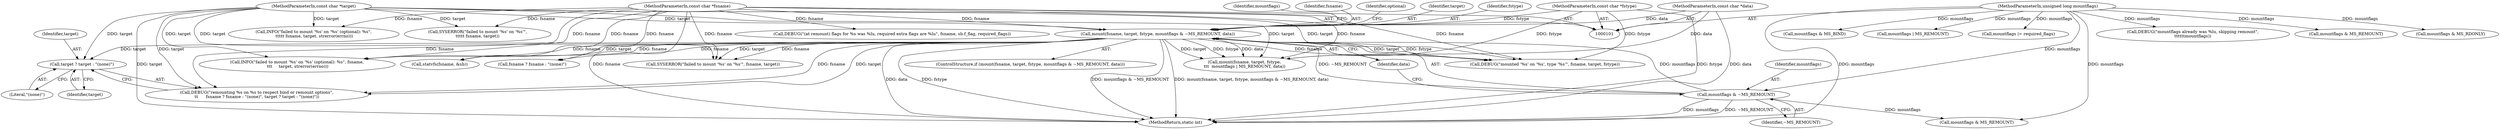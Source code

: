 digraph "1_lxc_592fd47a6245508b79fe6ac819fe6d3b2c1289be_5@pointer" {
"1000155" [label="(Call,target ? target : \"(none)\")"];
"1000103" [label="(MethodParameterIn,const char *target)"];
"1000111" [label="(Call,mount(fsname, target, fstype, mountflags & ~MS_REMOUNT, data))"];
"1000102" [label="(MethodParameterIn,const char *fsname)"];
"1000104" [label="(MethodParameterIn,const char *fstype)"];
"1000115" [label="(Call,mountflags & ~MS_REMOUNT)"];
"1000105" [label="(MethodParameterIn,unsigned long mountflags)"];
"1000106" [label="(MethodParameterIn,const char *data)"];
"1000218" [label="(Call,DEBUG(\"(at remount) flags for %s was %lu, required extra flags are %lu\", fsname, sb.f_flag, required_flags))"];
"1000142" [label="(Call,mountflags & MS_REMOUNT)"];
"1000253" [label="(Call,mountflags | MS_REMOUNT)"];
"1000118" [label="(Identifier,data)"];
"1000149" [label="(Call,DEBUG(\"remounting %s on %s to respect bind or remount options\",\n\t\t      fsname ? fsname : \"(none)\", target ? target : \"(none)\"))"];
"1000111" [label="(Call,mount(fsname, target, fstype, mountflags & ~MS_REMOUNT, data))"];
"1000158" [label="(Literal,\"(none)\")"];
"1000271" [label="(Call,SYSERROR(\"failed to mount '%s' on '%s'\",\n\t\t\t\t\t fsname, target))"];
"1000113" [label="(Identifier,target)"];
"1000114" [label="(Identifier,fstype)"];
"1000245" [label="(Call,mountflags |= required_flags)"];
"1000286" [label="(MethodReturn,static int)"];
"1000106" [label="(MethodParameterIn,const char *data)"];
"1000172" [label="(Call,statvfs(fsname, &sb))"];
"1000105" [label="(MethodParameterIn,unsigned long mountflags)"];
"1000156" [label="(Identifier,target)"];
"1000103" [label="(MethodParameterIn,const char *target)"];
"1000157" [label="(Identifier,target)"];
"1000143" [label="(Identifier,mountflags)"];
"1000115" [label="(Call,mountflags & ~MS_REMOUNT)"];
"1000155" [label="(Call,target ? target : \"(none)\")"];
"1000104" [label="(MethodParameterIn,const char *fstype)"];
"1000102" [label="(MethodParameterIn,const char *fsname)"];
"1000241" [label="(Call,DEBUG(\"mountflags already was %lu, skipping remount\",\n\t\t\t\t\t\tmountflags))"];
"1000117" [label="(Identifier,~MS_REMOUNT)"];
"1000110" [label="(ControlStructure,if (mount(fsname, target, fstype, mountflags & ~MS_REMOUNT, data)))"];
"1000123" [label="(Call,INFO(\"failed to mount '%s' on '%s' (optional): %s\", fsname,\n \t\t\t     target, strerror(errno)))"];
"1000116" [label="(Identifier,mountflags)"];
"1000133" [label="(Call,SYSERROR(\"failed to mount '%s' on '%s'\", fsname, target))"];
"1000227" [label="(Call,mountflags & MS_REMOUNT)"];
"1000164" [label="(Call,mountflags & MS_RDONLY)"];
"1000261" [label="(Call,INFO(\"failed to mount '%s' on '%s' (optional): %s\",\n \t\t\t\t\t fsname, target, strerror(errno)))"];
"1000112" [label="(Identifier,fsname)"];
"1000121" [label="(Identifier,optional)"];
"1000279" [label="(Call,DEBUG(\"mounted '%s' on '%s', type '%s'\", fsname, target, fstype))"];
"1000249" [label="(Call,mount(fsname, target, fstype,\n\t\t\t  mountflags | MS_REMOUNT, data))"];
"1000145" [label="(Call,mountflags & MS_BIND)"];
"1000151" [label="(Call,fsname ? fsname : \"(none)\")"];
"1000155" -> "1000149"  [label="AST: "];
"1000155" -> "1000157"  [label="CFG: "];
"1000155" -> "1000158"  [label="CFG: "];
"1000156" -> "1000155"  [label="AST: "];
"1000157" -> "1000155"  [label="AST: "];
"1000158" -> "1000155"  [label="AST: "];
"1000149" -> "1000155"  [label="CFG: "];
"1000103" -> "1000155"  [label="DDG: target"];
"1000111" -> "1000155"  [label="DDG: target"];
"1000103" -> "1000101"  [label="AST: "];
"1000103" -> "1000286"  [label="DDG: target"];
"1000103" -> "1000111"  [label="DDG: target"];
"1000103" -> "1000123"  [label="DDG: target"];
"1000103" -> "1000133"  [label="DDG: target"];
"1000103" -> "1000149"  [label="DDG: target"];
"1000103" -> "1000249"  [label="DDG: target"];
"1000103" -> "1000261"  [label="DDG: target"];
"1000103" -> "1000271"  [label="DDG: target"];
"1000103" -> "1000279"  [label="DDG: target"];
"1000111" -> "1000110"  [label="AST: "];
"1000111" -> "1000118"  [label="CFG: "];
"1000112" -> "1000111"  [label="AST: "];
"1000113" -> "1000111"  [label="AST: "];
"1000114" -> "1000111"  [label="AST: "];
"1000115" -> "1000111"  [label="AST: "];
"1000118" -> "1000111"  [label="AST: "];
"1000121" -> "1000111"  [label="CFG: "];
"1000143" -> "1000111"  [label="CFG: "];
"1000111" -> "1000286"  [label="DDG: data"];
"1000111" -> "1000286"  [label="DDG: fstype"];
"1000111" -> "1000286"  [label="DDG: mountflags & ~MS_REMOUNT"];
"1000111" -> "1000286"  [label="DDG: mount(fsname, target, fstype, mountflags & ~MS_REMOUNT, data)"];
"1000102" -> "1000111"  [label="DDG: fsname"];
"1000104" -> "1000111"  [label="DDG: fstype"];
"1000115" -> "1000111"  [label="DDG: mountflags"];
"1000115" -> "1000111"  [label="DDG: ~MS_REMOUNT"];
"1000106" -> "1000111"  [label="DDG: data"];
"1000111" -> "1000123"  [label="DDG: fsname"];
"1000111" -> "1000123"  [label="DDG: target"];
"1000111" -> "1000133"  [label="DDG: fsname"];
"1000111" -> "1000133"  [label="DDG: target"];
"1000111" -> "1000149"  [label="DDG: fsname"];
"1000111" -> "1000149"  [label="DDG: target"];
"1000111" -> "1000151"  [label="DDG: fsname"];
"1000111" -> "1000172"  [label="DDG: fsname"];
"1000111" -> "1000249"  [label="DDG: target"];
"1000111" -> "1000249"  [label="DDG: fstype"];
"1000111" -> "1000249"  [label="DDG: data"];
"1000111" -> "1000279"  [label="DDG: fsname"];
"1000111" -> "1000279"  [label="DDG: target"];
"1000111" -> "1000279"  [label="DDG: fstype"];
"1000102" -> "1000101"  [label="AST: "];
"1000102" -> "1000286"  [label="DDG: fsname"];
"1000102" -> "1000123"  [label="DDG: fsname"];
"1000102" -> "1000133"  [label="DDG: fsname"];
"1000102" -> "1000149"  [label="DDG: fsname"];
"1000102" -> "1000151"  [label="DDG: fsname"];
"1000102" -> "1000172"  [label="DDG: fsname"];
"1000102" -> "1000218"  [label="DDG: fsname"];
"1000102" -> "1000249"  [label="DDG: fsname"];
"1000102" -> "1000261"  [label="DDG: fsname"];
"1000102" -> "1000271"  [label="DDG: fsname"];
"1000102" -> "1000279"  [label="DDG: fsname"];
"1000104" -> "1000101"  [label="AST: "];
"1000104" -> "1000286"  [label="DDG: fstype"];
"1000104" -> "1000249"  [label="DDG: fstype"];
"1000104" -> "1000279"  [label="DDG: fstype"];
"1000115" -> "1000117"  [label="CFG: "];
"1000116" -> "1000115"  [label="AST: "];
"1000117" -> "1000115"  [label="AST: "];
"1000118" -> "1000115"  [label="CFG: "];
"1000115" -> "1000286"  [label="DDG: ~MS_REMOUNT"];
"1000115" -> "1000286"  [label="DDG: mountflags"];
"1000105" -> "1000115"  [label="DDG: mountflags"];
"1000115" -> "1000142"  [label="DDG: mountflags"];
"1000105" -> "1000101"  [label="AST: "];
"1000105" -> "1000286"  [label="DDG: mountflags"];
"1000105" -> "1000142"  [label="DDG: mountflags"];
"1000105" -> "1000145"  [label="DDG: mountflags"];
"1000105" -> "1000164"  [label="DDG: mountflags"];
"1000105" -> "1000227"  [label="DDG: mountflags"];
"1000105" -> "1000241"  [label="DDG: mountflags"];
"1000105" -> "1000245"  [label="DDG: mountflags"];
"1000105" -> "1000253"  [label="DDG: mountflags"];
"1000106" -> "1000101"  [label="AST: "];
"1000106" -> "1000286"  [label="DDG: data"];
"1000106" -> "1000249"  [label="DDG: data"];
}
